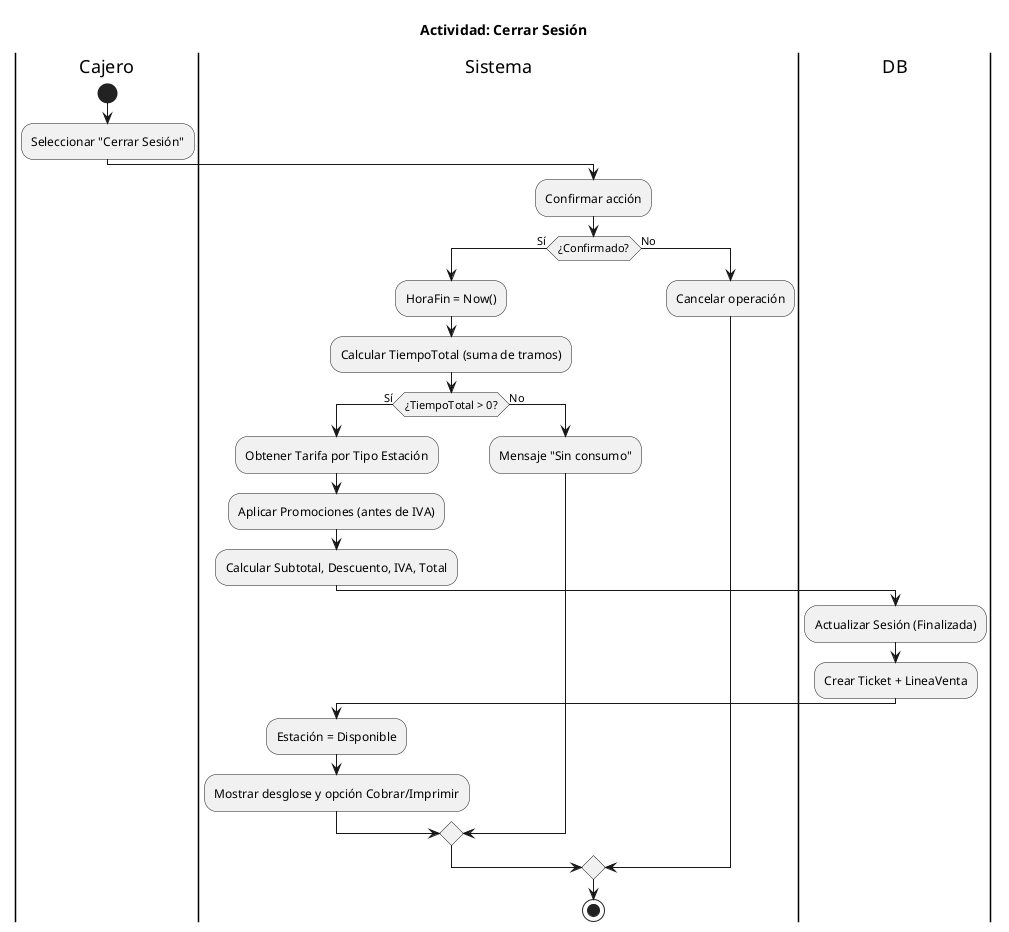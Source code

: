 @startuml
title Actividad: Cerrar Sesión

|Cajero|
start
:Seleccionar "Cerrar Sesión";

|Sistema|
:Confirmar acción;
if (¿Confirmado?) then (Sí)
  :HoraFin = Now();
  :Calcular TiempoTotal (suma de tramos);
  if (¿TiempoTotal > 0?) then (Sí)
    :Obtener Tarifa por Tipo Estación;
    :Aplicar Promociones (antes de IVA);
    :Calcular Subtotal, Descuento, IVA, Total;
    |DB|
    :Actualizar Sesión (Finalizada);
    :Crear Ticket + LineaVenta;
    |Sistema|
    :Estación = Disponible;
    :Mostrar desglose y opción Cobrar/Imprimir;
  else (No)
    :Mensaje "Sin consumo";
  endif
else (No)
  :Cancelar operación;
endif
stop
@enduml
